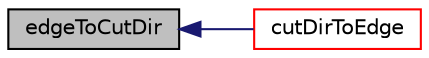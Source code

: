 digraph "edgeToCutDir"
{
  bgcolor="transparent";
  edge [fontname="Helvetica",fontsize="10",labelfontname="Helvetica",labelfontsize="10"];
  node [fontname="Helvetica",fontsize="10",shape=record];
  rankdir="LR";
  Node1 [label="edgeToCutDir",height=0.2,width=0.4,color="black", fillcolor="grey75", style="filled", fontcolor="black"];
  Node1 -> Node2 [dir="back",color="midnightblue",fontsize="10",style="solid",fontname="Helvetica"];
  Node2 [label="cutDirToEdge",height=0.2,width=0.4,color="red",URL="$a10780.html#a56664f3017553939ea9760e96b9e24f2",tooltip="Reverse of edgeToCutDir: given direction find edge bundle and. "];
}
